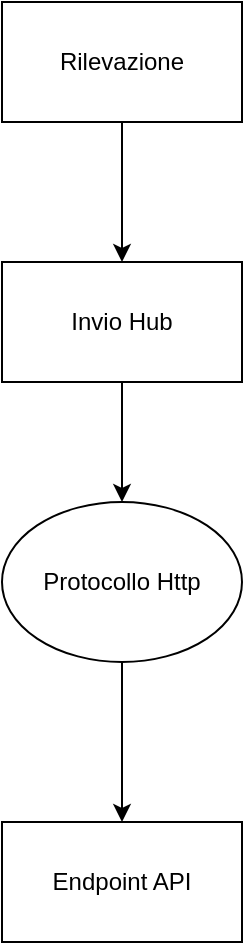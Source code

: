 <mxfile version="13.9.7" type="device"><diagram id="pp5EuQWSU3CnsOoI-XQY" name="Page-1"><mxGraphModel dx="1422" dy="794" grid="1" gridSize="10" guides="1" tooltips="1" connect="1" arrows="1" fold="1" page="1" pageScale="1" pageWidth="827" pageHeight="1169" math="0" shadow="0"><root><mxCell id="0"/><mxCell id="1" parent="0"/><mxCell id="1cNP9mq8Sxi0Vt3Amihv-1" value="Rilevazione" style="rounded=0;whiteSpace=wrap;html=1;" vertex="1" parent="1"><mxGeometry x="320" y="60" width="120" height="60" as="geometry"/></mxCell><mxCell id="1cNP9mq8Sxi0Vt3Amihv-2" value="" style="endArrow=classic;html=1;exitX=0.5;exitY=1;exitDx=0;exitDy=0;" edge="1" parent="1" source="1cNP9mq8Sxi0Vt3Amihv-1" target="1cNP9mq8Sxi0Vt3Amihv-3"><mxGeometry width="50" height="50" relative="1" as="geometry"><mxPoint x="390" y="430" as="sourcePoint"/><mxPoint x="440" y="380" as="targetPoint"/></mxGeometry></mxCell><mxCell id="1cNP9mq8Sxi0Vt3Amihv-3" value="Invio Hub" style="rounded=0;whiteSpace=wrap;html=1;" vertex="1" parent="1"><mxGeometry x="320" y="190" width="120" height="60" as="geometry"/></mxCell><mxCell id="1cNP9mq8Sxi0Vt3Amihv-4" value="Endpoint API" style="rounded=0;whiteSpace=wrap;html=1;" vertex="1" parent="1"><mxGeometry x="320" y="470" width="120" height="60" as="geometry"/></mxCell><mxCell id="1cNP9mq8Sxi0Vt3Amihv-5" value="Protocollo Http" style="ellipse;whiteSpace=wrap;html=1;" vertex="1" parent="1"><mxGeometry x="320" y="310" width="120" height="80" as="geometry"/></mxCell><mxCell id="1cNP9mq8Sxi0Vt3Amihv-6" value="" style="endArrow=classic;html=1;exitX=0.5;exitY=1;exitDx=0;exitDy=0;entryX=0.5;entryY=0;entryDx=0;entryDy=0;" edge="1" parent="1" source="1cNP9mq8Sxi0Vt3Amihv-3" target="1cNP9mq8Sxi0Vt3Amihv-5"><mxGeometry width="50" height="50" relative="1" as="geometry"><mxPoint x="350" y="430" as="sourcePoint"/><mxPoint x="400" y="380" as="targetPoint"/></mxGeometry></mxCell><mxCell id="1cNP9mq8Sxi0Vt3Amihv-7" value="" style="endArrow=classic;html=1;exitX=0.5;exitY=1;exitDx=0;exitDy=0;entryX=0.5;entryY=0;entryDx=0;entryDy=0;" edge="1" parent="1" source="1cNP9mq8Sxi0Vt3Amihv-5" target="1cNP9mq8Sxi0Vt3Amihv-4"><mxGeometry width="50" height="50" relative="1" as="geometry"><mxPoint x="140" y="440" as="sourcePoint"/><mxPoint x="190" y="390" as="targetPoint"/></mxGeometry></mxCell></root></mxGraphModel></diagram></mxfile>